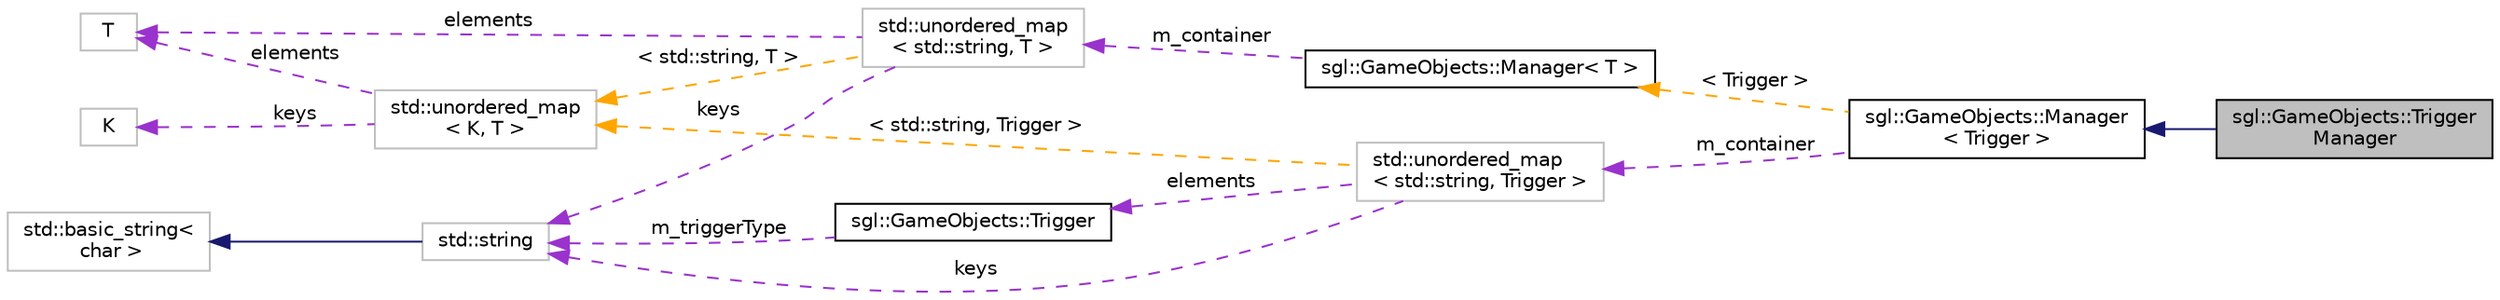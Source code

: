digraph "sgl::GameObjects::TriggerManager"
{
 // INTERACTIVE_SVG=YES
  edge [fontname="Helvetica",fontsize="10",labelfontname="Helvetica",labelfontsize="10"];
  node [fontname="Helvetica",fontsize="10",shape=record];
  rankdir="LR";
  Node1 [label="sgl::GameObjects::Trigger\lManager",height=0.2,width=0.4,color="black", fillcolor="grey75", style="filled", fontcolor="black"];
  Node2 -> Node1 [dir="back",color="midnightblue",fontsize="10",style="solid",fontname="Helvetica"];
  Node2 [label="sgl::GameObjects::Manager\l\< Trigger \>",height=0.2,width=0.4,color="black", fillcolor="white", style="filled",URL="$de/dbb/classsgl_1_1GameObjects_1_1Manager.html"];
  Node3 -> Node2 [dir="back",color="darkorchid3",fontsize="10",style="dashed",label=" m_container" ,fontname="Helvetica"];
  Node3 [label="std::unordered_map\l\< std::string, Trigger \>",height=0.2,width=0.4,color="grey75", fillcolor="white", style="filled"];
  Node4 -> Node3 [dir="back",color="darkorchid3",fontsize="10",style="dashed",label=" elements" ,fontname="Helvetica"];
  Node4 [label="sgl::GameObjects::Trigger",height=0.2,width=0.4,color="black", fillcolor="white", style="filled",URL="$d9/d1c/classsgl_1_1GameObjects_1_1Trigger.html",tooltip="A base trigger class to implement your own type of triggers. "];
  Node5 -> Node4 [dir="back",color="darkorchid3",fontsize="10",style="dashed",label=" m_triggerType" ,fontname="Helvetica"];
  Node5 [label="std::string",height=0.2,width=0.4,color="grey75", fillcolor="white", style="filled",tooltip="STL class. "];
  Node6 -> Node5 [dir="back",color="midnightblue",fontsize="10",style="solid",fontname="Helvetica"];
  Node6 [label="std::basic_string\<\l char \>",height=0.2,width=0.4,color="grey75", fillcolor="white", style="filled",tooltip="STL class. "];
  Node5 -> Node3 [dir="back",color="darkorchid3",fontsize="10",style="dashed",label=" keys" ,fontname="Helvetica"];
  Node7 -> Node3 [dir="back",color="orange",fontsize="10",style="dashed",label=" \< std::string, Trigger \>" ,fontname="Helvetica"];
  Node7 [label="std::unordered_map\l\< K, T \>",height=0.2,width=0.4,color="grey75", fillcolor="white", style="filled",tooltip="STL class. "];
  Node8 -> Node7 [dir="back",color="darkorchid3",fontsize="10",style="dashed",label=" keys" ,fontname="Helvetica"];
  Node8 [label="K",height=0.2,width=0.4,color="grey75", fillcolor="white", style="filled"];
  Node9 -> Node7 [dir="back",color="darkorchid3",fontsize="10",style="dashed",label=" elements" ,fontname="Helvetica"];
  Node9 [label="T",height=0.2,width=0.4,color="grey75", fillcolor="white", style="filled"];
  Node10 -> Node2 [dir="back",color="orange",fontsize="10",style="dashed",label=" \< Trigger \>" ,fontname="Helvetica"];
  Node10 [label="sgl::GameObjects::Manager\< T \>",height=0.2,width=0.4,color="black", fillcolor="white", style="filled",URL="$de/dbb/classsgl_1_1GameObjects_1_1Manager.html",tooltip="Templated singleton to hold ressources throughout the lifetime of the program. "];
  Node11 -> Node10 [dir="back",color="darkorchid3",fontsize="10",style="dashed",label=" m_container" ,fontname="Helvetica"];
  Node11 [label="std::unordered_map\l\< std::string, T \>",height=0.2,width=0.4,color="grey75", fillcolor="white", style="filled"];
  Node5 -> Node11 [dir="back",color="darkorchid3",fontsize="10",style="dashed",label=" keys" ,fontname="Helvetica"];
  Node9 -> Node11 [dir="back",color="darkorchid3",fontsize="10",style="dashed",label=" elements" ,fontname="Helvetica"];
  Node7 -> Node11 [dir="back",color="orange",fontsize="10",style="dashed",label=" \< std::string, T \>" ,fontname="Helvetica"];
}
